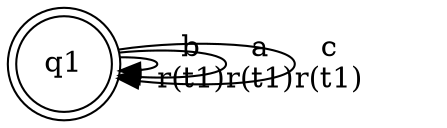 digraph "tests_1/test98/solution501/solution" {
	q1[label=q1 shape=doublecircle]
	q1 -> q1[label="b\nr(t1)\n"]
	q1 -> q1[label="a\nr(t1)\n"]
	q1 -> q1[label="c\nr(t1)\n"]
}
